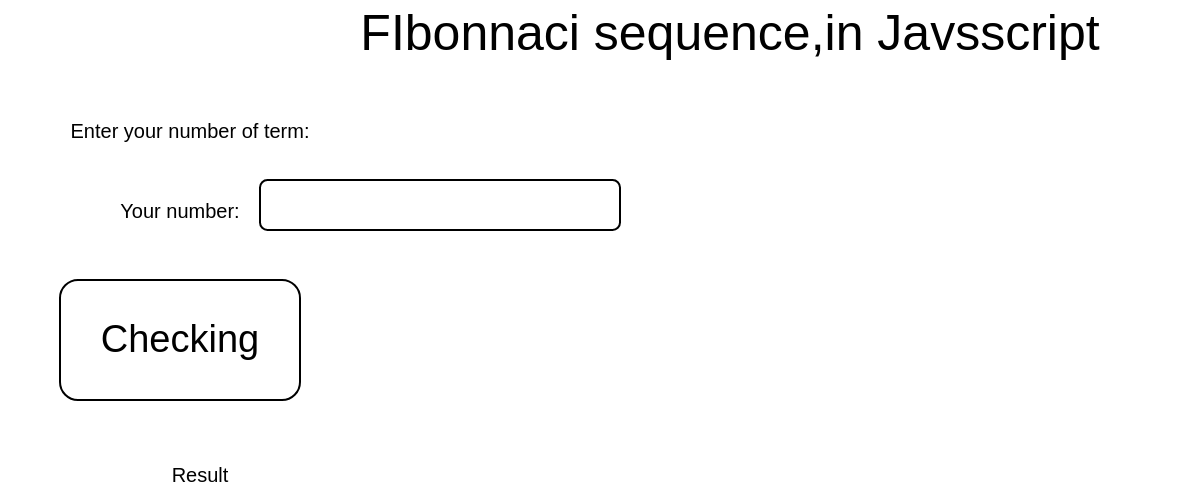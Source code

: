 <mxfile>
    <diagram id="U2uLAxj3uD2wFW1T-6-K" name="Page-1">
        <mxGraphModel dx="702" dy="442" grid="1" gridSize="10" guides="1" tooltips="1" connect="1" arrows="1" fold="1" page="1" pageScale="1" pageWidth="827" pageHeight="1169" math="0" shadow="0">
            <root>
                <mxCell id="0"/>
                <mxCell id="1" parent="0"/>
                <mxCell id="2" value="&lt;font style=&quot;font-size: 25px;&quot;&gt;FIbonnaci sequence,in Javsscript&lt;/font&gt;" style="text;html=1;strokeColor=none;fillColor=none;align=center;verticalAlign=middle;whiteSpace=wrap;rounded=0;" vertex="1" parent="1">
                    <mxGeometry x="140" y="20" width="450" height="30" as="geometry"/>
                </mxCell>
                <mxCell id="3" value="Enter your number of term:" style="text;html=1;strokeColor=none;fillColor=none;align=center;verticalAlign=middle;whiteSpace=wrap;rounded=0;fontSize=10;" vertex="1" parent="1">
                    <mxGeometry y="70" width="190" height="30" as="geometry"/>
                </mxCell>
                <mxCell id="4" value="Your number:" style="text;html=1;strokeColor=none;fillColor=none;align=center;verticalAlign=middle;whiteSpace=wrap;rounded=0;fontSize=10;" vertex="1" parent="1">
                    <mxGeometry x="50" y="110" width="80" height="30" as="geometry"/>
                </mxCell>
                <mxCell id="5" value="" style="rounded=1;whiteSpace=wrap;html=1;fontSize=10;" vertex="1" parent="1">
                    <mxGeometry x="130" y="110" width="180" height="25" as="geometry"/>
                </mxCell>
                <mxCell id="6" value="&lt;font style=&quot;font-size: 19px;&quot;&gt;Checking&lt;/font&gt;" style="rounded=1;whiteSpace=wrap;html=1;fontSize=10;" vertex="1" parent="1">
                    <mxGeometry x="30" y="160" width="120" height="60" as="geometry"/>
                </mxCell>
                <mxCell id="7" value="&lt;font style=&quot;font-size: 10px;&quot;&gt;Result&lt;/font&gt;" style="text;html=1;strokeColor=none;fillColor=none;align=center;verticalAlign=middle;whiteSpace=wrap;rounded=0;fontSize=19;" vertex="1" parent="1">
                    <mxGeometry x="70" y="240" width="60" height="30" as="geometry"/>
                </mxCell>
            </root>
        </mxGraphModel>
    </diagram>
</mxfile>